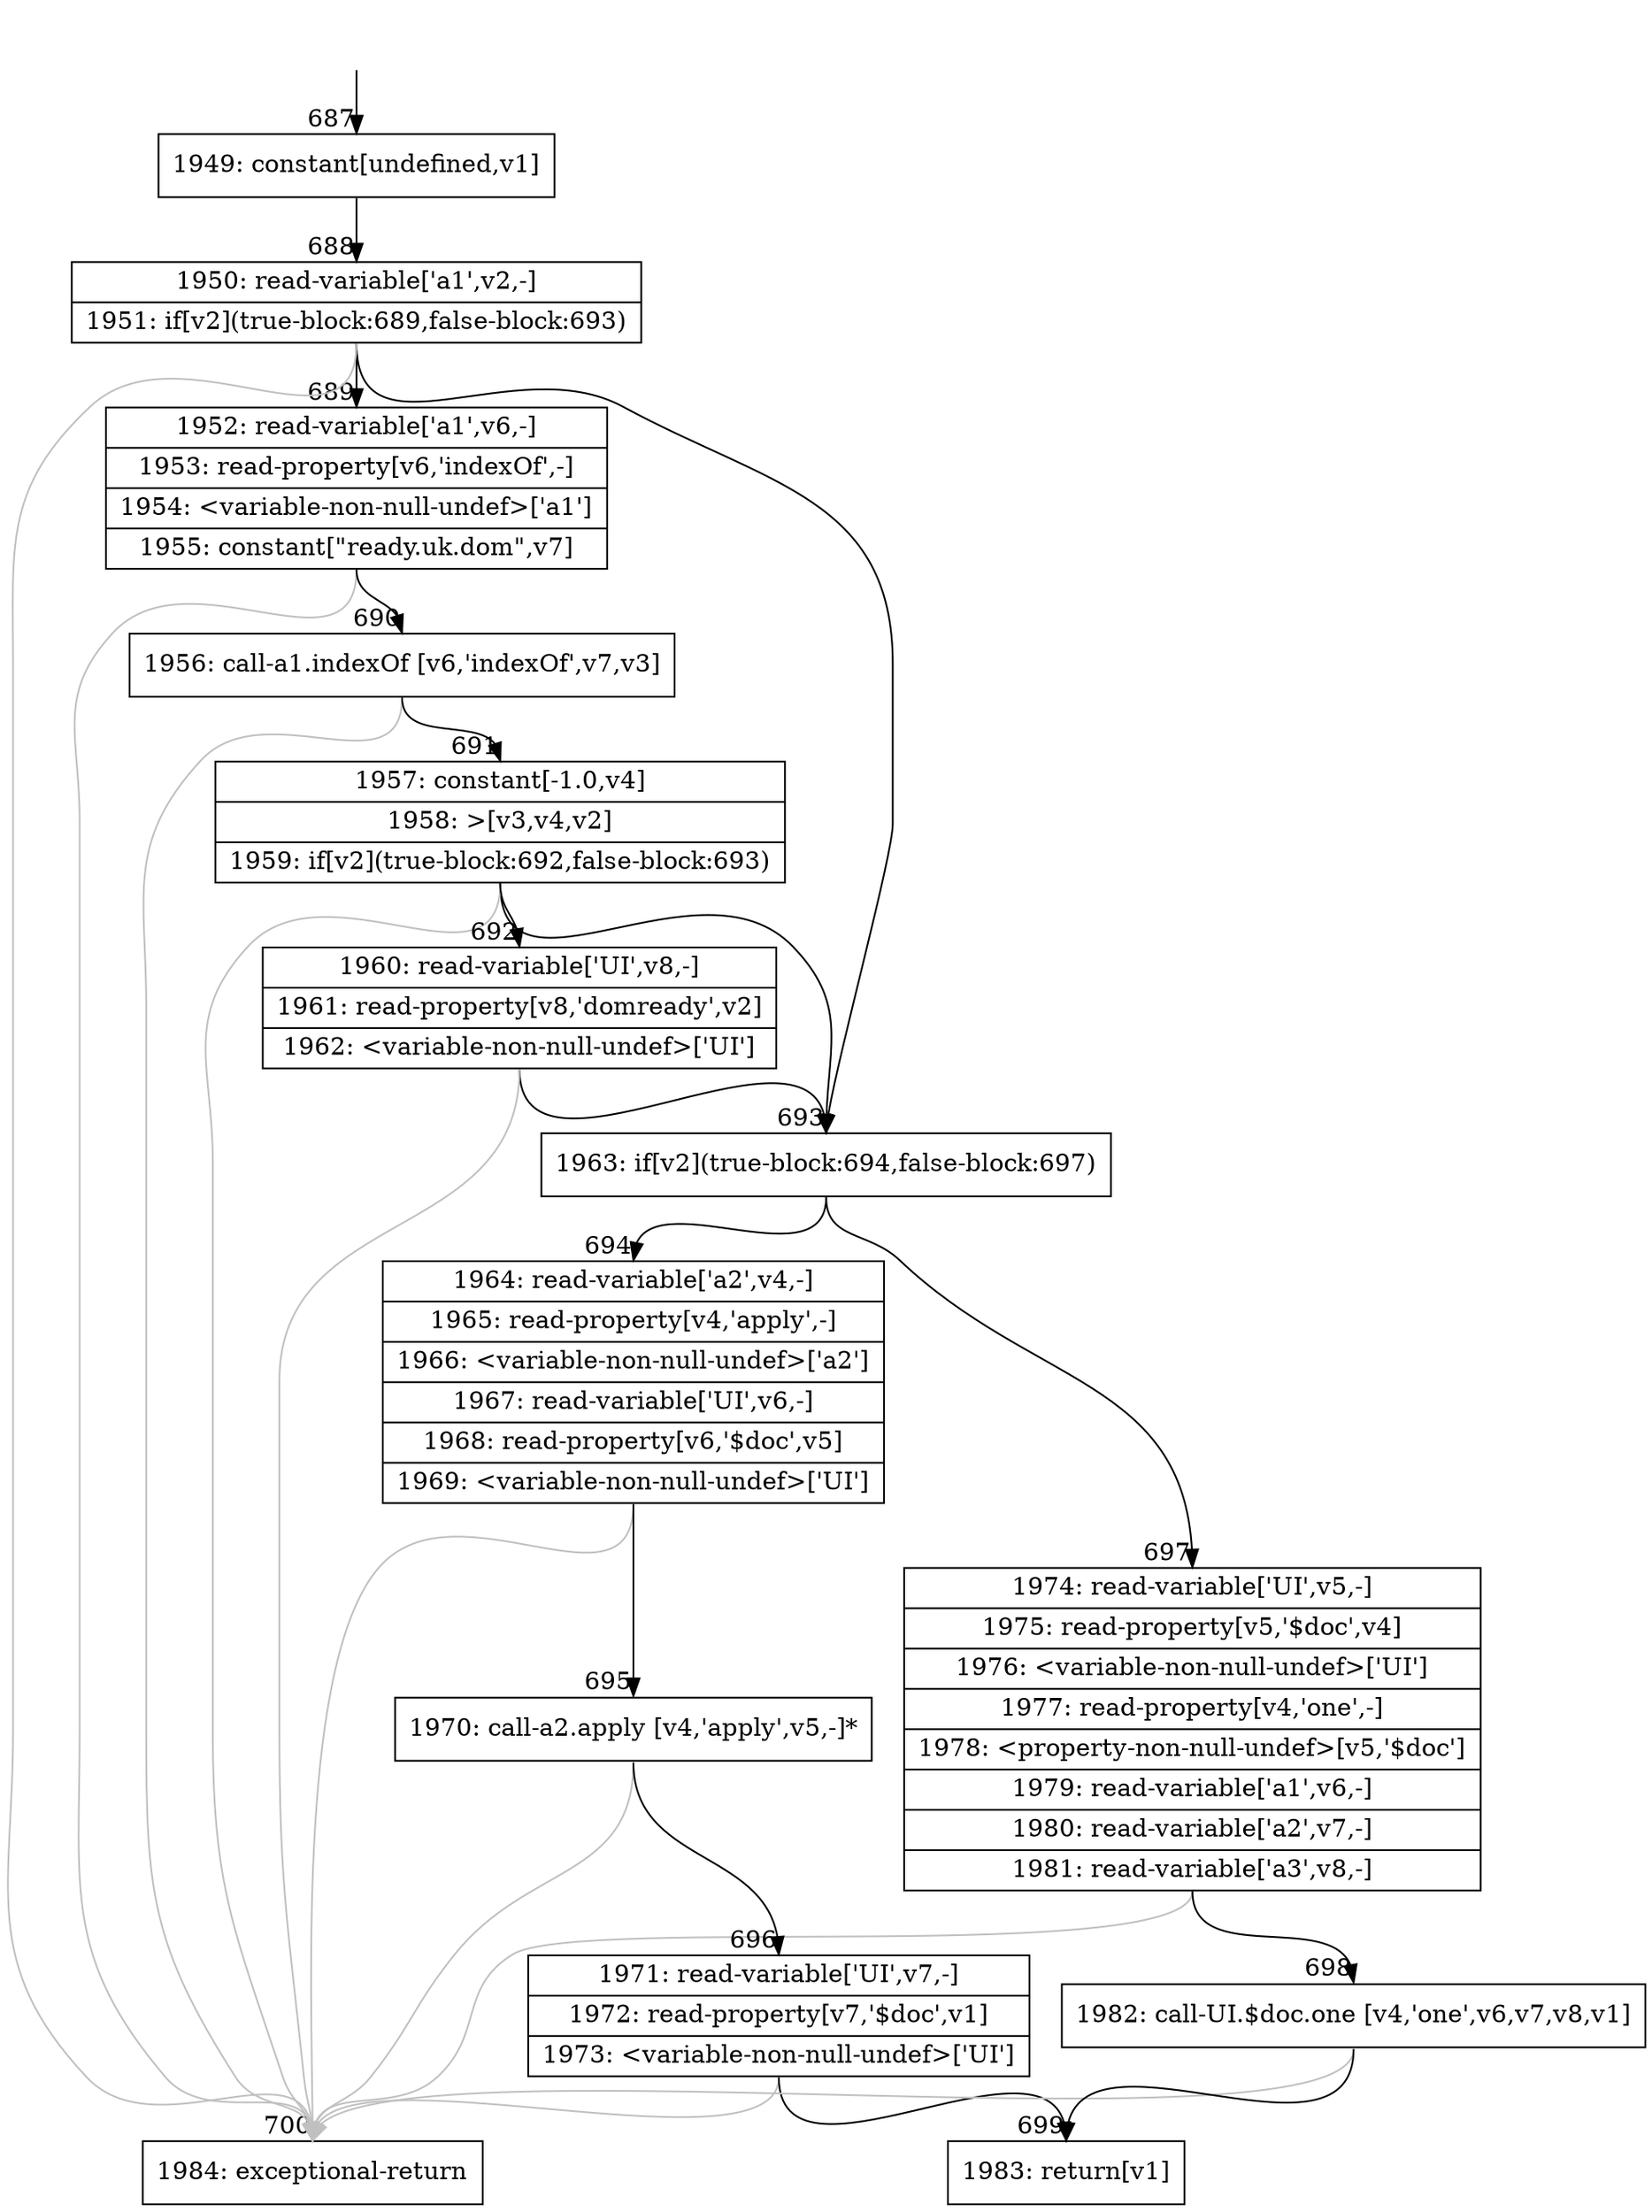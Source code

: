 digraph {
rankdir="TD"
BB_entry56[shape=none,label=""];
BB_entry56 -> BB687 [tailport=s, headport=n, headlabel="    687"]
BB687 [shape=record label="{1949: constant[undefined,v1]}" ] 
BB687 -> BB688 [tailport=s, headport=n, headlabel="      688"]
BB688 [shape=record label="{1950: read-variable['a1',v2,-]|1951: if[v2](true-block:689,false-block:693)}" ] 
BB688 -> BB693 [tailport=s, headport=n, headlabel="      693"]
BB688 -> BB689 [tailport=s, headport=n, headlabel="      689"]
BB688 -> BB700 [tailport=s, headport=n, color=gray, headlabel="      700"]
BB689 [shape=record label="{1952: read-variable['a1',v6,-]|1953: read-property[v6,'indexOf',-]|1954: \<variable-non-null-undef\>['a1']|1955: constant[\"ready.uk.dom\",v7]}" ] 
BB689 -> BB690 [tailport=s, headport=n, headlabel="      690"]
BB689 -> BB700 [tailport=s, headport=n, color=gray]
BB690 [shape=record label="{1956: call-a1.indexOf [v6,'indexOf',v7,v3]}" ] 
BB690 -> BB691 [tailport=s, headport=n, headlabel="      691"]
BB690 -> BB700 [tailport=s, headport=n, color=gray]
BB691 [shape=record label="{1957: constant[-1.0,v4]|1958: \>[v3,v4,v2]|1959: if[v2](true-block:692,false-block:693)}" ] 
BB691 -> BB693 [tailport=s, headport=n]
BB691 -> BB692 [tailport=s, headport=n, headlabel="      692"]
BB691 -> BB700 [tailport=s, headport=n, color=gray]
BB692 [shape=record label="{1960: read-variable['UI',v8,-]|1961: read-property[v8,'domready',v2]|1962: \<variable-non-null-undef\>['UI']}" ] 
BB692 -> BB693 [tailport=s, headport=n]
BB692 -> BB700 [tailport=s, headport=n, color=gray]
BB693 [shape=record label="{1963: if[v2](true-block:694,false-block:697)}" ] 
BB693 -> BB694 [tailport=s, headport=n, headlabel="      694"]
BB693 -> BB697 [tailport=s, headport=n, headlabel="      697"]
BB694 [shape=record label="{1964: read-variable['a2',v4,-]|1965: read-property[v4,'apply',-]|1966: \<variable-non-null-undef\>['a2']|1967: read-variable['UI',v6,-]|1968: read-property[v6,'$doc',v5]|1969: \<variable-non-null-undef\>['UI']}" ] 
BB694 -> BB695 [tailport=s, headport=n, headlabel="      695"]
BB694 -> BB700 [tailport=s, headport=n, color=gray]
BB695 [shape=record label="{1970: call-a2.apply [v4,'apply',v5,-]*}" ] 
BB695 -> BB696 [tailport=s, headport=n, headlabel="      696"]
BB695 -> BB700 [tailport=s, headport=n, color=gray]
BB696 [shape=record label="{1971: read-variable['UI',v7,-]|1972: read-property[v7,'$doc',v1]|1973: \<variable-non-null-undef\>['UI']}" ] 
BB696 -> BB699 [tailport=s, headport=n, headlabel="      699"]
BB696 -> BB700 [tailport=s, headport=n, color=gray]
BB697 [shape=record label="{1974: read-variable['UI',v5,-]|1975: read-property[v5,'$doc',v4]|1976: \<variable-non-null-undef\>['UI']|1977: read-property[v4,'one',-]|1978: \<property-non-null-undef\>[v5,'$doc']|1979: read-variable['a1',v6,-]|1980: read-variable['a2',v7,-]|1981: read-variable['a3',v8,-]}" ] 
BB697 -> BB698 [tailport=s, headport=n, headlabel="      698"]
BB697 -> BB700 [tailport=s, headport=n, color=gray]
BB698 [shape=record label="{1982: call-UI.$doc.one [v4,'one',v6,v7,v8,v1]}" ] 
BB698 -> BB699 [tailport=s, headport=n]
BB698 -> BB700 [tailport=s, headport=n, color=gray]
BB699 [shape=record label="{1983: return[v1]}" ] 
BB700 [shape=record label="{1984: exceptional-return}" ] 
//#$~ 559
}
